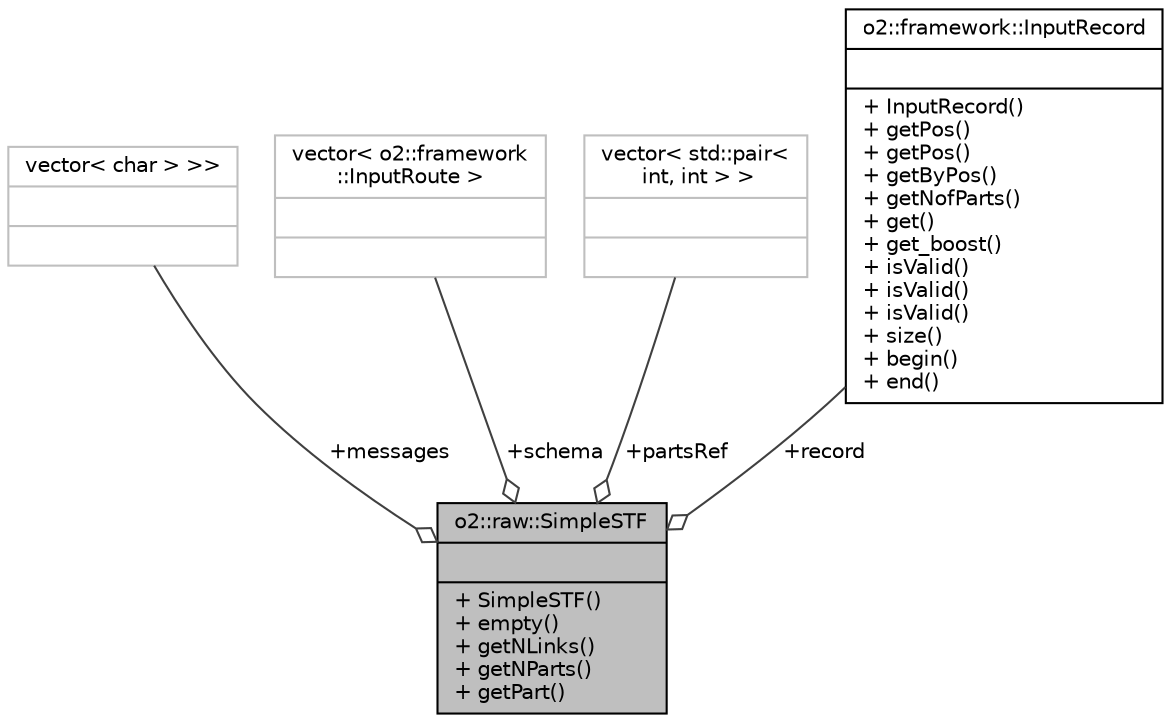digraph "o2::raw::SimpleSTF"
{
 // INTERACTIVE_SVG=YES
  bgcolor="transparent";
  edge [fontname="Helvetica",fontsize="10",labelfontname="Helvetica",labelfontsize="10"];
  node [fontname="Helvetica",fontsize="10",shape=record];
  Node1 [label="{o2::raw::SimpleSTF\n||+ SimpleSTF()\l+ empty()\l+ getNLinks()\l+ getNParts()\l+ getPart()\l}",height=0.2,width=0.4,color="black", fillcolor="grey75", style="filled", fontcolor="black"];
  Node2 -> Node1 [color="grey25",fontsize="10",style="solid",label=" +messages" ,arrowhead="odiamond",fontname="Helvetica"];
  Node2 [label="{vector\< char \> \>\>\n||}",height=0.2,width=0.4,color="grey75"];
  Node3 -> Node1 [color="grey25",fontsize="10",style="solid",label=" +schema" ,arrowhead="odiamond",fontname="Helvetica"];
  Node3 [label="{vector\< o2::framework\l::InputRoute \>\n||}",height=0.2,width=0.4,color="grey75"];
  Node4 -> Node1 [color="grey25",fontsize="10",style="solid",label=" +partsRef" ,arrowhead="odiamond",fontname="Helvetica"];
  Node4 [label="{vector\< std::pair\<\l int, int \> \>\n||}",height=0.2,width=0.4,color="grey75"];
  Node5 -> Node1 [color="grey25",fontsize="10",style="solid",label=" +record" ,arrowhead="odiamond",fontname="Helvetica"];
  Node5 [label="{o2::framework::InputRecord\n||+ InputRecord()\l+ getPos()\l+ getPos()\l+ getByPos()\l+ getNofParts()\l+ get()\l+ get_boost()\l+ isValid()\l+ isValid()\l+ isValid()\l+ size()\l+ begin()\l+ end()\l}",height=0.2,width=0.4,color="black",URL="$df/d24/classo2_1_1framework_1_1InputRecord.html",tooltip="The input API of the Data Processing Layer This class holds the inputs which are valid for processing..."];
}
